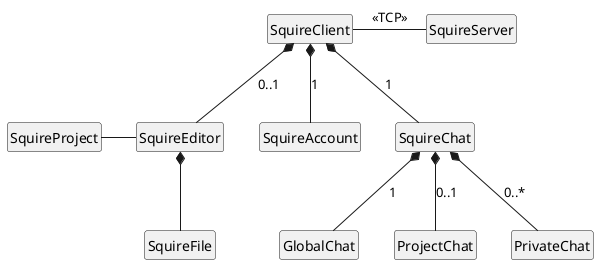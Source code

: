 @startuml
hide circle
hide empty members

class "SquireClient" as sq {
	'ChatInstance
	'CurrentUser
	'CurrentEditor
	'ServerConnection

	'Login()
	'Logout()
	}

class "SquireAccount" as ua {
	'UserName
	'DisplayName
	'IsHost
	'Biography
	'Photo
	
	'Login()
	'Logout()
	}

class "SquireChat" as sqc {
	'GlobalChat
	'ProjectChat
	'PrivateChat
	
	'SendGlobalMessage()
	'SendProjectMessage()
	'SendPrivateMessage()
	}

class "SquireEditor" as sqe {
	'CurrentProject
	'OpenedFiles
	
	'OpenProject()
	'CloseProject()
	'OpenFile()
	'CloseFile()
	'EditFile()
	'EditDescription()
	'ViewFileHistory()
	}

class "SquireProject" as sqp {
	'ProjectDescription
	'ProjectSettings
	'ProjectFiles
	
	'OpenProject()
	'CloseProject()
	'OpenFile()
	'CloseFile()
	'EditFile()
	'EditDescription()
	'ViewFileHistory()
	'GetFileListFromServer()
	}
class "SquireFile" as sqf {
	'FileName
	'FileDescription
	'FileDataBase
	
	'Edit()
	}
class "GlobalChat" as gchat {
	'Users
	
	'SendGlobalMessage()
	}
class "ProjectChat" as pchat {
	'Users

	'SendProjectMessage()
	}
class "PrivateChat" as fchat {
	'Users

	'SendPrivateMessage()
	}
class "SquireServer" as sqse

sq -right- sqse : <<TCP>>

sq *-- ua : 1
sq *-- sqc : 1
sq *-- sqe : 0..1

sqc *-- gchat : 1
sqc *-- pchat : 0..1
sqc *-- fchat : 0..*

sqe *-- sqf
sqe -left- sqp 


@enduml